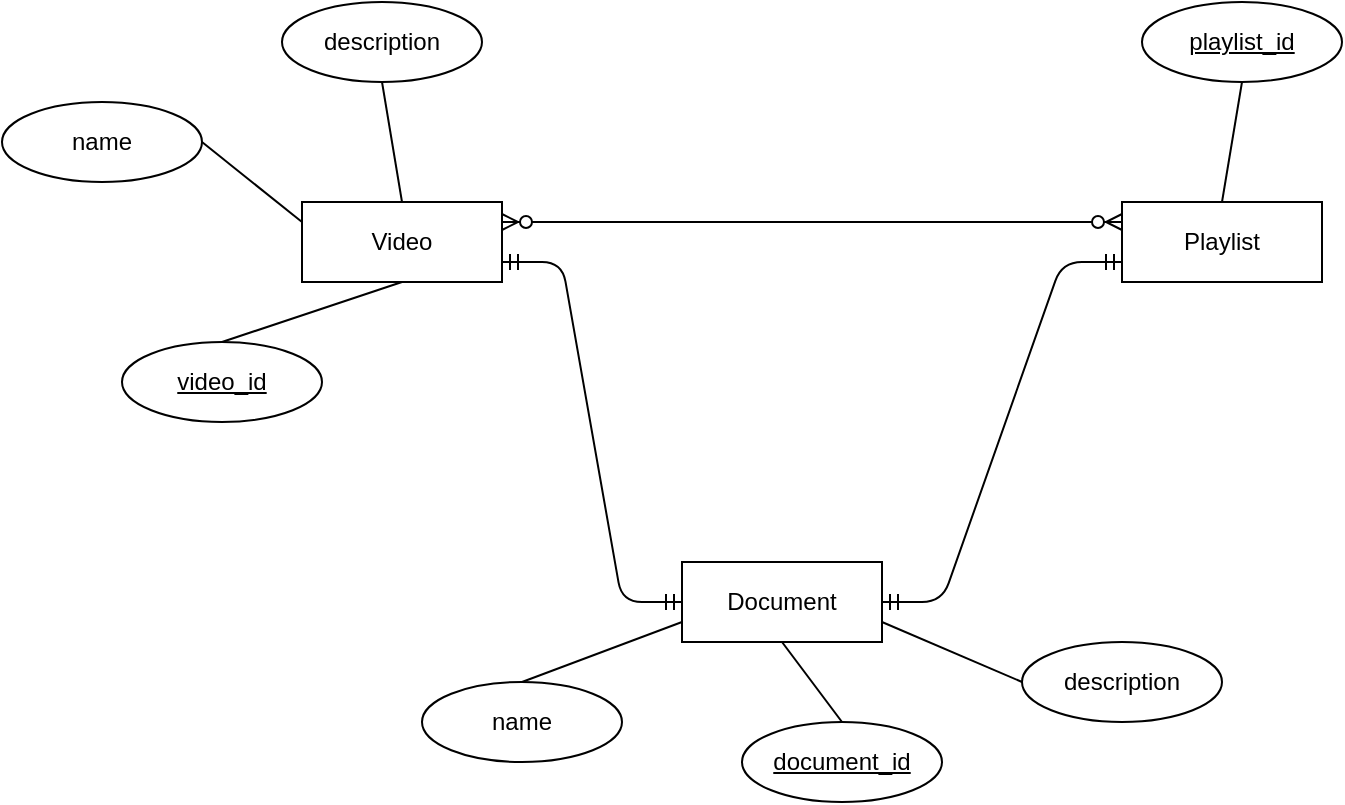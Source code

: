 <mxfile version="15.0.3" type="github">
  <diagram name="Page-1" id="e56a1550-8fbb-45ad-956c-1786394a9013">
    <mxGraphModel dx="1038" dy="579" grid="1" gridSize="10" guides="1" tooltips="1" connect="1" arrows="1" fold="1" page="1" pageScale="1" pageWidth="1100" pageHeight="850" background="none" math="0" shadow="0">
      <root>
        <mxCell id="0" />
        <mxCell id="1" parent="0" />
        <mxCell id="YNwgAF6VAQTHqe2JgIbx-2" value="Video" style="whiteSpace=wrap;html=1;align=center;" vertex="1" parent="1">
          <mxGeometry x="270" y="350" width="100" height="40" as="geometry" />
        </mxCell>
        <mxCell id="YNwgAF6VAQTHqe2JgIbx-3" value="Playlist" style="whiteSpace=wrap;html=1;align=center;" vertex="1" parent="1">
          <mxGeometry x="680" y="350" width="100" height="40" as="geometry" />
        </mxCell>
        <mxCell id="YNwgAF6VAQTHqe2JgIbx-5" value="video_id" style="ellipse;whiteSpace=wrap;html=1;align=center;fontStyle=4;" vertex="1" parent="1">
          <mxGeometry x="180" y="420" width="100" height="40" as="geometry" />
        </mxCell>
        <mxCell id="YNwgAF6VAQTHqe2JgIbx-6" value="name" style="ellipse;whiteSpace=wrap;html=1;align=center;" vertex="1" parent="1">
          <mxGeometry x="120" y="300" width="100" height="40" as="geometry" />
        </mxCell>
        <mxCell id="YNwgAF6VAQTHqe2JgIbx-7" value="description" style="ellipse;whiteSpace=wrap;html=1;align=center;" vertex="1" parent="1">
          <mxGeometry x="260" y="250" width="100" height="40" as="geometry" />
        </mxCell>
        <mxCell id="YNwgAF6VAQTHqe2JgIbx-10" value="playlist_id" style="ellipse;whiteSpace=wrap;html=1;align=center;fontStyle=4;" vertex="1" parent="1">
          <mxGeometry x="690" y="250" width="100" height="40" as="geometry" />
        </mxCell>
        <mxCell id="YNwgAF6VAQTHqe2JgIbx-12" value="Document" style="whiteSpace=wrap;html=1;align=center;" vertex="1" parent="1">
          <mxGeometry x="460" y="530" width="100" height="40" as="geometry" />
        </mxCell>
        <mxCell id="YNwgAF6VAQTHqe2JgIbx-14" value="document_id" style="ellipse;whiteSpace=wrap;html=1;align=center;fontStyle=4;" vertex="1" parent="1">
          <mxGeometry x="490" y="610" width="100" height="40" as="geometry" />
        </mxCell>
        <mxCell id="YNwgAF6VAQTHqe2JgIbx-15" value="name" style="ellipse;whiteSpace=wrap;html=1;align=center;" vertex="1" parent="1">
          <mxGeometry x="330" y="590" width="100" height="40" as="geometry" />
        </mxCell>
        <mxCell id="YNwgAF6VAQTHqe2JgIbx-16" value="description" style="ellipse;whiteSpace=wrap;html=1;align=center;" vertex="1" parent="1">
          <mxGeometry x="630" y="570" width="100" height="40" as="geometry" />
        </mxCell>
        <mxCell id="YNwgAF6VAQTHqe2JgIbx-18" value="" style="edgeStyle=entityRelationEdgeStyle;fontSize=12;html=1;endArrow=ERzeroToMany;endFill=1;startArrow=ERzeroToMany;exitX=1;exitY=0.25;exitDx=0;exitDy=0;entryX=0;entryY=0.25;entryDx=0;entryDy=0;" edge="1" parent="1" source="YNwgAF6VAQTHqe2JgIbx-2" target="YNwgAF6VAQTHqe2JgIbx-3">
          <mxGeometry width="100" height="100" relative="1" as="geometry">
            <mxPoint x="530" y="480" as="sourcePoint" />
            <mxPoint x="630" y="380" as="targetPoint" />
          </mxGeometry>
        </mxCell>
        <mxCell id="YNwgAF6VAQTHqe2JgIbx-23" value="" style="edgeStyle=entityRelationEdgeStyle;fontSize=12;html=1;endArrow=ERmandOne;startArrow=ERmandOne;exitX=1;exitY=0.75;exitDx=0;exitDy=0;entryX=0;entryY=0.5;entryDx=0;entryDy=0;" edge="1" parent="1" source="YNwgAF6VAQTHqe2JgIbx-2" target="YNwgAF6VAQTHqe2JgIbx-12">
          <mxGeometry width="100" height="100" relative="1" as="geometry">
            <mxPoint x="530" y="480" as="sourcePoint" />
            <mxPoint x="630" y="380" as="targetPoint" />
          </mxGeometry>
        </mxCell>
        <mxCell id="YNwgAF6VAQTHqe2JgIbx-24" value="" style="edgeStyle=entityRelationEdgeStyle;fontSize=12;html=1;endArrow=ERmandOne;startArrow=ERmandOne;exitX=1;exitY=0.5;exitDx=0;exitDy=0;entryX=0;entryY=0.75;entryDx=0;entryDy=0;" edge="1" parent="1" source="YNwgAF6VAQTHqe2JgIbx-12" target="YNwgAF6VAQTHqe2JgIbx-3">
          <mxGeometry width="100" height="100" relative="1" as="geometry">
            <mxPoint x="530" y="480" as="sourcePoint" />
            <mxPoint x="630" y="380" as="targetPoint" />
          </mxGeometry>
        </mxCell>
        <mxCell id="YNwgAF6VAQTHqe2JgIbx-29" value="" style="endArrow=none;html=1;rounded=0;entryX=0.5;entryY=1;entryDx=0;entryDy=0;exitX=0.5;exitY=0;exitDx=0;exitDy=0;" edge="1" parent="1" source="YNwgAF6VAQTHqe2JgIbx-2" target="YNwgAF6VAQTHqe2JgIbx-7">
          <mxGeometry relative="1" as="geometry">
            <mxPoint x="500" y="430" as="sourcePoint" />
            <mxPoint x="660" y="430" as="targetPoint" />
          </mxGeometry>
        </mxCell>
        <mxCell id="YNwgAF6VAQTHqe2JgIbx-30" value="" style="endArrow=none;html=1;rounded=0;exitX=1;exitY=0.5;exitDx=0;exitDy=0;entryX=0;entryY=0.25;entryDx=0;entryDy=0;" edge="1" parent="1" source="YNwgAF6VAQTHqe2JgIbx-6" target="YNwgAF6VAQTHqe2JgIbx-2">
          <mxGeometry relative="1" as="geometry">
            <mxPoint x="500" y="430" as="sourcePoint" />
            <mxPoint x="660" y="430" as="targetPoint" />
          </mxGeometry>
        </mxCell>
        <mxCell id="YNwgAF6VAQTHqe2JgIbx-31" value="" style="endArrow=none;html=1;rounded=0;exitX=0.5;exitY=0;exitDx=0;exitDy=0;entryX=0.5;entryY=1;entryDx=0;entryDy=0;" edge="1" parent="1" source="YNwgAF6VAQTHqe2JgIbx-5" target="YNwgAF6VAQTHqe2JgIbx-2">
          <mxGeometry relative="1" as="geometry">
            <mxPoint x="500" y="430" as="sourcePoint" />
            <mxPoint x="660" y="430" as="targetPoint" />
          </mxGeometry>
        </mxCell>
        <mxCell id="YNwgAF6VAQTHqe2JgIbx-32" value="" style="endArrow=none;html=1;rounded=0;entryX=0.5;entryY=1;entryDx=0;entryDy=0;exitX=0.5;exitY=0;exitDx=0;exitDy=0;" edge="1" parent="1" source="YNwgAF6VAQTHqe2JgIbx-3" target="YNwgAF6VAQTHqe2JgIbx-10">
          <mxGeometry relative="1" as="geometry">
            <mxPoint x="500" y="430" as="sourcePoint" />
            <mxPoint x="660" y="430" as="targetPoint" />
          </mxGeometry>
        </mxCell>
        <mxCell id="YNwgAF6VAQTHqe2JgIbx-34" value="" style="endArrow=none;html=1;rounded=0;exitX=0.5;exitY=0;exitDx=0;exitDy=0;entryX=0;entryY=0.75;entryDx=0;entryDy=0;" edge="1" parent="1" source="YNwgAF6VAQTHqe2JgIbx-15" target="YNwgAF6VAQTHqe2JgIbx-12">
          <mxGeometry relative="1" as="geometry">
            <mxPoint x="500" y="430" as="sourcePoint" />
            <mxPoint x="660" y="430" as="targetPoint" />
          </mxGeometry>
        </mxCell>
        <mxCell id="YNwgAF6VAQTHqe2JgIbx-35" value="" style="endArrow=none;html=1;rounded=0;exitX=0.5;exitY=0;exitDx=0;exitDy=0;entryX=0.5;entryY=1;entryDx=0;entryDy=0;" edge="1" parent="1" source="YNwgAF6VAQTHqe2JgIbx-14" target="YNwgAF6VAQTHqe2JgIbx-12">
          <mxGeometry relative="1" as="geometry">
            <mxPoint x="500" y="430" as="sourcePoint" />
            <mxPoint x="660" y="430" as="targetPoint" />
          </mxGeometry>
        </mxCell>
        <mxCell id="YNwgAF6VAQTHqe2JgIbx-36" value="" style="endArrow=none;html=1;rounded=0;exitX=1;exitY=0.75;exitDx=0;exitDy=0;entryX=0;entryY=0.5;entryDx=0;entryDy=0;" edge="1" parent="1" source="YNwgAF6VAQTHqe2JgIbx-12" target="YNwgAF6VAQTHqe2JgIbx-16">
          <mxGeometry relative="1" as="geometry">
            <mxPoint x="500" y="430" as="sourcePoint" />
            <mxPoint x="660" y="430" as="targetPoint" />
          </mxGeometry>
        </mxCell>
      </root>
    </mxGraphModel>
  </diagram>
</mxfile>
